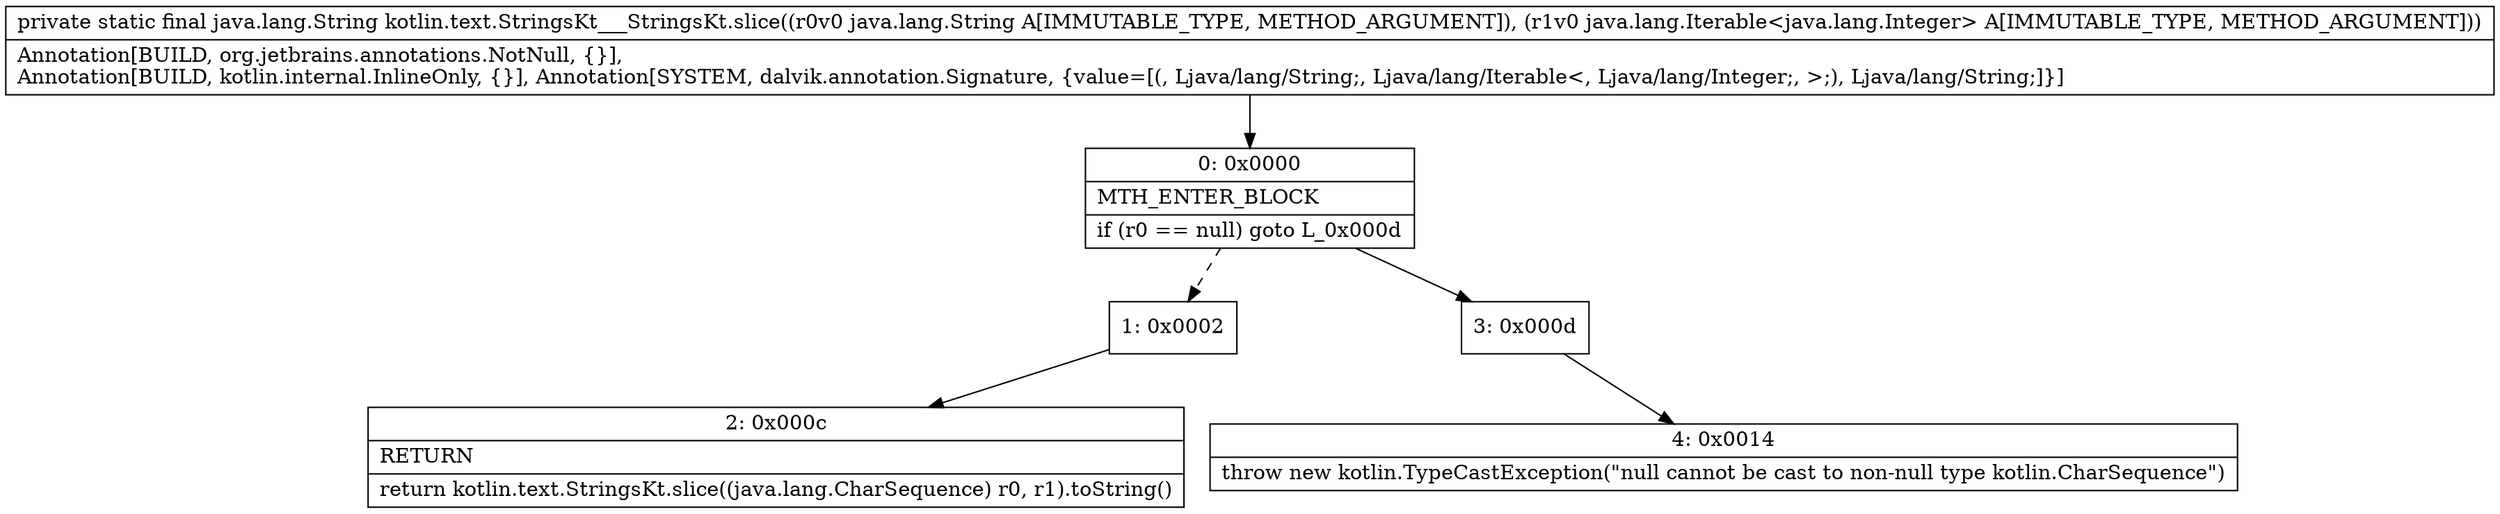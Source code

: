 digraph "CFG forkotlin.text.StringsKt___StringsKt.slice(Ljava\/lang\/String;Ljava\/lang\/Iterable;)Ljava\/lang\/String;" {
Node_0 [shape=record,label="{0\:\ 0x0000|MTH_ENTER_BLOCK\l|if (r0 == null) goto L_0x000d\l}"];
Node_1 [shape=record,label="{1\:\ 0x0002}"];
Node_2 [shape=record,label="{2\:\ 0x000c|RETURN\l|return kotlin.text.StringsKt.slice((java.lang.CharSequence) r0, r1).toString()\l}"];
Node_3 [shape=record,label="{3\:\ 0x000d}"];
Node_4 [shape=record,label="{4\:\ 0x0014|throw new kotlin.TypeCastException(\"null cannot be cast to non\-null type kotlin.CharSequence\")\l}"];
MethodNode[shape=record,label="{private static final java.lang.String kotlin.text.StringsKt___StringsKt.slice((r0v0 java.lang.String A[IMMUTABLE_TYPE, METHOD_ARGUMENT]), (r1v0 java.lang.Iterable\<java.lang.Integer\> A[IMMUTABLE_TYPE, METHOD_ARGUMENT]))  | Annotation[BUILD, org.jetbrains.annotations.NotNull, \{\}], \lAnnotation[BUILD, kotlin.internal.InlineOnly, \{\}], Annotation[SYSTEM, dalvik.annotation.Signature, \{value=[(, Ljava\/lang\/String;, Ljava\/lang\/Iterable\<, Ljava\/lang\/Integer;, \>;), Ljava\/lang\/String;]\}]\l}"];
MethodNode -> Node_0;
Node_0 -> Node_1[style=dashed];
Node_0 -> Node_3;
Node_1 -> Node_2;
Node_3 -> Node_4;
}

